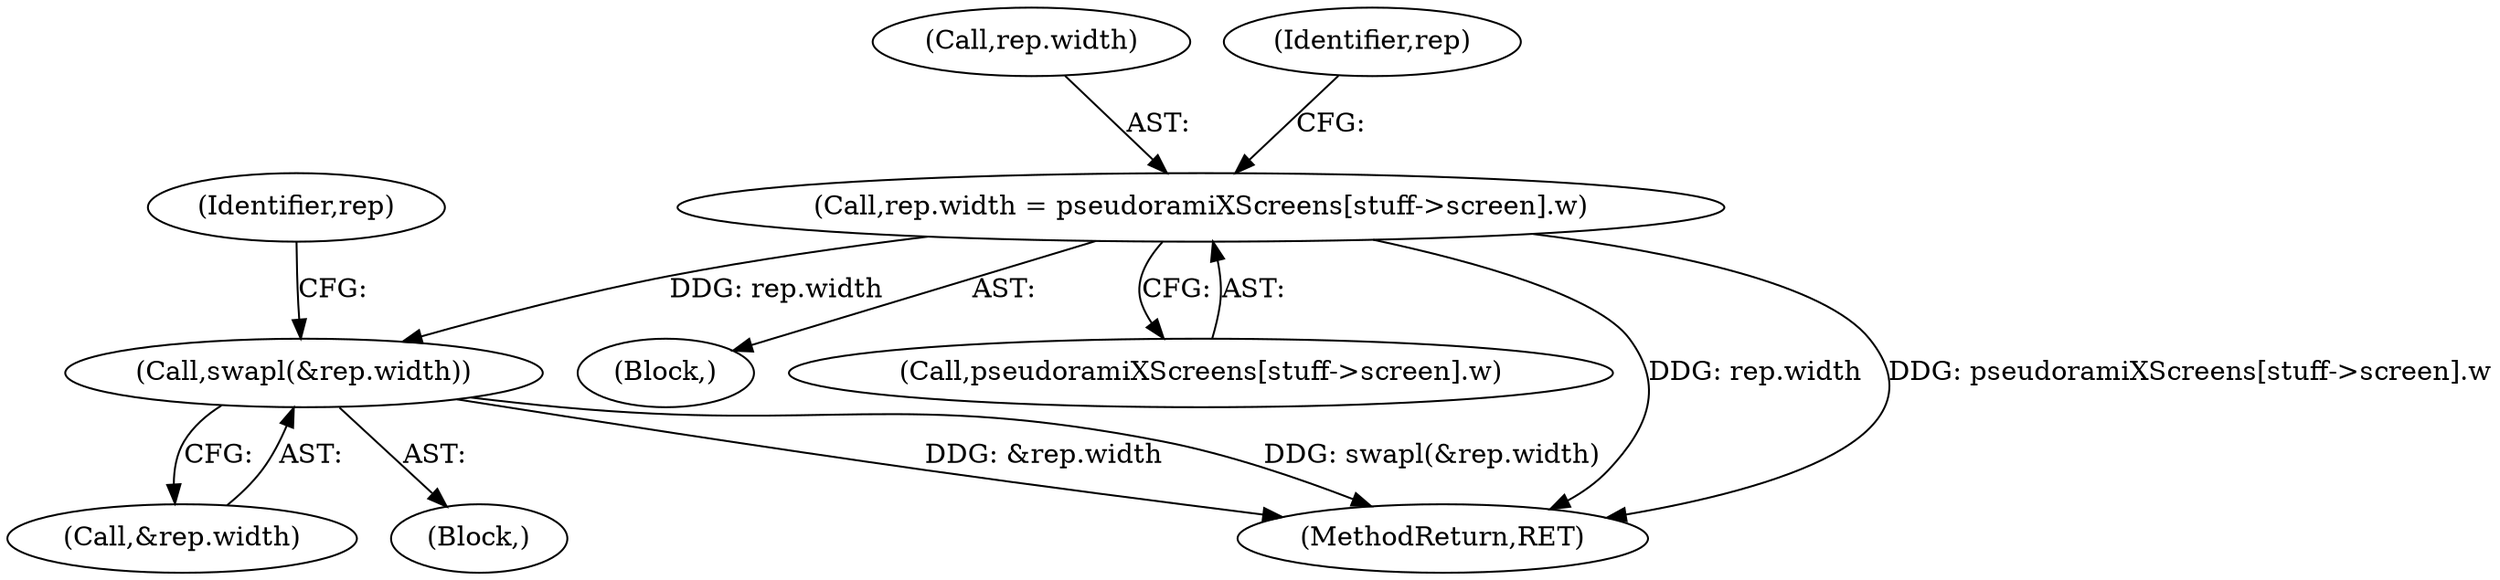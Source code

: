 digraph "0_xserver_cad5a1050b7184d828aef9c1dd151c3ab649d37e_4@array" {
"1000153" [label="(Call,rep.width = pseudoramiXScreens[stuff->screen].w)"];
"1000204" [label="(Call,swapl(&rep.width))"];
"1000205" [label="(Call,&rep.width)"];
"1000154" [label="(Call,rep.width)"];
"1000153" [label="(Call,rep.width = pseudoramiXScreens[stuff->screen].w)"];
"1000204" [label="(Call,swapl(&rep.width))"];
"1000166" [label="(Identifier,rep)"];
"1000103" [label="(Block,)"];
"1000193" [label="(Block,)"];
"1000157" [label="(Call,pseudoramiXScreens[stuff->screen].w)"];
"1000232" [label="(MethodReturn,RET)"];
"1000212" [label="(Identifier,rep)"];
"1000153" -> "1000103"  [label="AST: "];
"1000153" -> "1000157"  [label="CFG: "];
"1000154" -> "1000153"  [label="AST: "];
"1000157" -> "1000153"  [label="AST: "];
"1000166" -> "1000153"  [label="CFG: "];
"1000153" -> "1000232"  [label="DDG: rep.width"];
"1000153" -> "1000232"  [label="DDG: pseudoramiXScreens[stuff->screen].w"];
"1000153" -> "1000204"  [label="DDG: rep.width"];
"1000204" -> "1000193"  [label="AST: "];
"1000204" -> "1000205"  [label="CFG: "];
"1000205" -> "1000204"  [label="AST: "];
"1000212" -> "1000204"  [label="CFG: "];
"1000204" -> "1000232"  [label="DDG: &rep.width"];
"1000204" -> "1000232"  [label="DDG: swapl(&rep.width)"];
}

